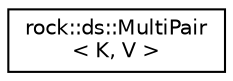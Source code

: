 digraph "类继承关系图"
{
 // LATEX_PDF_SIZE
  edge [fontname="Helvetica",fontsize="10",labelfontname="Helvetica",labelfontsize="10"];
  node [fontname="Helvetica",fontsize="10",shape=record];
  rankdir="LR";
  Node0 [label="rock::ds::MultiPair\l\< K, V \>",height=0.2,width=0.4,color="black", fillcolor="white", style="filled",URL="$structrock_1_1ds_1_1MultiPair.html",tooltip=" "];
}

